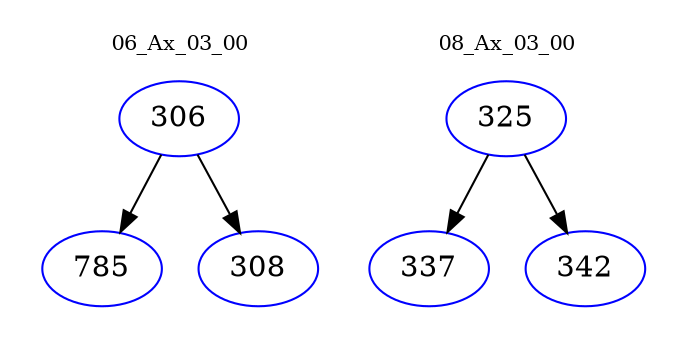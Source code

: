 digraph{
subgraph cluster_0 {
color = white
label = "06_Ax_03_00";
fontsize=10;
T0_306 [label="306", color="blue"]
T0_306 -> T0_785 [color="black"]
T0_785 [label="785", color="blue"]
T0_306 -> T0_308 [color="black"]
T0_308 [label="308", color="blue"]
}
subgraph cluster_1 {
color = white
label = "08_Ax_03_00";
fontsize=10;
T1_325 [label="325", color="blue"]
T1_325 -> T1_337 [color="black"]
T1_337 [label="337", color="blue"]
T1_325 -> T1_342 [color="black"]
T1_342 [label="342", color="blue"]
}
}
